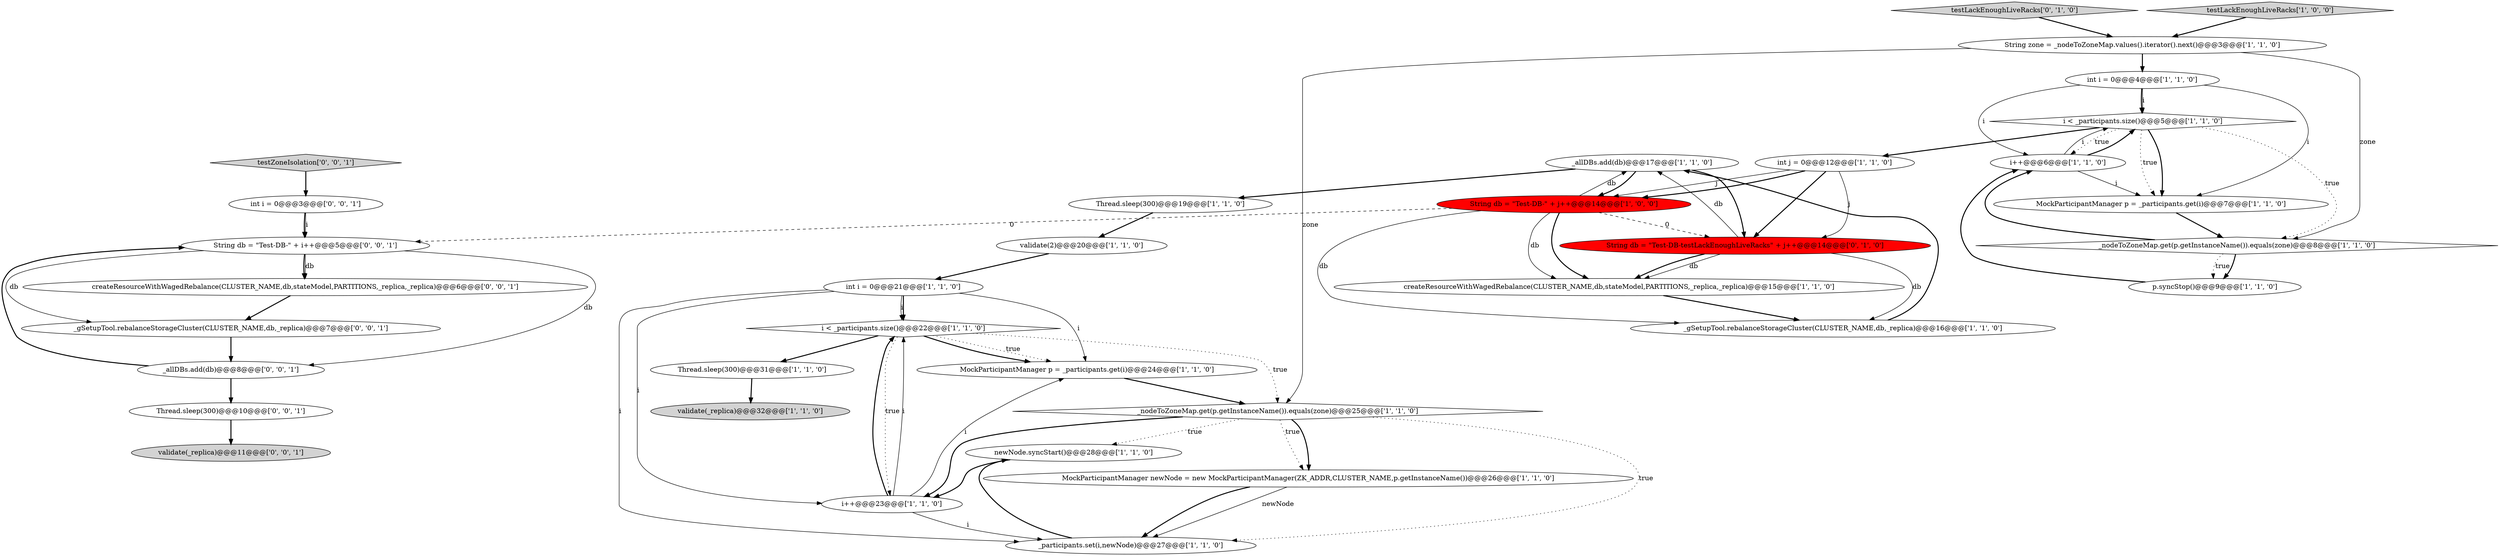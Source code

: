 digraph {
13 [style = filled, label = "i < _participants.size()@@@22@@@['1', '1', '0']", fillcolor = white, shape = diamond image = "AAA0AAABBB1BBB"];
33 [style = filled, label = "testZoneIsolation['0', '0', '1']", fillcolor = lightgray, shape = diamond image = "AAA0AAABBB3BBB"];
9 [style = filled, label = "Thread.sleep(300)@@@19@@@['1', '1', '0']", fillcolor = white, shape = ellipse image = "AAA0AAABBB1BBB"];
32 [style = filled, label = "int i = 0@@@3@@@['0', '0', '1']", fillcolor = white, shape = ellipse image = "AAA0AAABBB3BBB"];
8 [style = filled, label = "p.syncStop()@@@9@@@['1', '1', '0']", fillcolor = white, shape = ellipse image = "AAA0AAABBB1BBB"];
21 [style = filled, label = "i++@@@6@@@['1', '1', '0']", fillcolor = white, shape = ellipse image = "AAA0AAABBB1BBB"];
12 [style = filled, label = "int i = 0@@@4@@@['1', '1', '0']", fillcolor = white, shape = ellipse image = "AAA0AAABBB1BBB"];
20 [style = filled, label = "_gSetupTool.rebalanceStorageCluster(CLUSTER_NAME,db,_replica)@@@16@@@['1', '1', '0']", fillcolor = white, shape = ellipse image = "AAA0AAABBB1BBB"];
7 [style = filled, label = "newNode.syncStart()@@@28@@@['1', '1', '0']", fillcolor = white, shape = ellipse image = "AAA0AAABBB1BBB"];
19 [style = filled, label = "MockParticipantManager p = _participants.get(i)@@@24@@@['1', '1', '0']", fillcolor = white, shape = ellipse image = "AAA0AAABBB1BBB"];
2 [style = filled, label = "validate(2)@@@20@@@['1', '1', '0']", fillcolor = white, shape = ellipse image = "AAA0AAABBB1BBB"];
26 [style = filled, label = "testLackEnoughLiveRacks['0', '1', '0']", fillcolor = lightgray, shape = diamond image = "AAA0AAABBB2BBB"];
0 [style = filled, label = "MockParticipantManager p = _participants.get(i)@@@7@@@['1', '1', '0']", fillcolor = white, shape = ellipse image = "AAA0AAABBB1BBB"];
28 [style = filled, label = "String db = \"Test-DB-\" + i++@@@5@@@['0', '0', '1']", fillcolor = white, shape = ellipse image = "AAA0AAABBB3BBB"];
30 [style = filled, label = "_gSetupTool.rebalanceStorageCluster(CLUSTER_NAME,db,_replica)@@@7@@@['0', '0', '1']", fillcolor = white, shape = ellipse image = "AAA0AAABBB3BBB"];
15 [style = filled, label = "int j = 0@@@12@@@['1', '1', '0']", fillcolor = white, shape = ellipse image = "AAA0AAABBB1BBB"];
23 [style = filled, label = "Thread.sleep(300)@@@31@@@['1', '1', '0']", fillcolor = white, shape = ellipse image = "AAA0AAABBB1BBB"];
27 [style = filled, label = "_allDBs.add(db)@@@8@@@['0', '0', '1']", fillcolor = white, shape = ellipse image = "AAA0AAABBB3BBB"];
6 [style = filled, label = "i < _participants.size()@@@5@@@['1', '1', '0']", fillcolor = white, shape = diamond image = "AAA0AAABBB1BBB"];
29 [style = filled, label = "validate(_replica)@@@11@@@['0', '0', '1']", fillcolor = lightgray, shape = ellipse image = "AAA0AAABBB3BBB"];
17 [style = filled, label = "_allDBs.add(db)@@@17@@@['1', '1', '0']", fillcolor = white, shape = ellipse image = "AAA0AAABBB1BBB"];
16 [style = filled, label = "validate(_replica)@@@32@@@['1', '1', '0']", fillcolor = lightgray, shape = ellipse image = "AAA0AAABBB1BBB"];
3 [style = filled, label = "_participants.set(i,newNode)@@@27@@@['1', '1', '0']", fillcolor = white, shape = ellipse image = "AAA0AAABBB1BBB"];
22 [style = filled, label = "String zone = _nodeToZoneMap.values().iterator().next()@@@3@@@['1', '1', '0']", fillcolor = white, shape = ellipse image = "AAA0AAABBB1BBB"];
24 [style = filled, label = "_nodeToZoneMap.get(p.getInstanceName()).equals(zone)@@@25@@@['1', '1', '0']", fillcolor = white, shape = diamond image = "AAA0AAABBB1BBB"];
4 [style = filled, label = "_nodeToZoneMap.get(p.getInstanceName()).equals(zone)@@@8@@@['1', '1', '0']", fillcolor = white, shape = diamond image = "AAA0AAABBB1BBB"];
5 [style = filled, label = "createResourceWithWagedRebalance(CLUSTER_NAME,db,stateModel,PARTITIONS,_replica,_replica)@@@15@@@['1', '1', '0']", fillcolor = white, shape = ellipse image = "AAA0AAABBB1BBB"];
10 [style = filled, label = "int i = 0@@@21@@@['1', '1', '0']", fillcolor = white, shape = ellipse image = "AAA0AAABBB1BBB"];
34 [style = filled, label = "Thread.sleep(300)@@@10@@@['0', '0', '1']", fillcolor = white, shape = ellipse image = "AAA0AAABBB3BBB"];
11 [style = filled, label = "String db = \"Test-DB-\" + j++@@@14@@@['1', '0', '0']", fillcolor = red, shape = ellipse image = "AAA1AAABBB1BBB"];
18 [style = filled, label = "i++@@@23@@@['1', '1', '0']", fillcolor = white, shape = ellipse image = "AAA0AAABBB1BBB"];
31 [style = filled, label = "createResourceWithWagedRebalance(CLUSTER_NAME,db,stateModel,PARTITIONS,_replica,_replica)@@@6@@@['0', '0', '1']", fillcolor = white, shape = ellipse image = "AAA0AAABBB3BBB"];
14 [style = filled, label = "testLackEnoughLiveRacks['1', '0', '0']", fillcolor = lightgray, shape = diamond image = "AAA0AAABBB1BBB"];
1 [style = filled, label = "MockParticipantManager newNode = new MockParticipantManager(ZK_ADDR,CLUSTER_NAME,p.getInstanceName())@@@26@@@['1', '1', '0']", fillcolor = white, shape = ellipse image = "AAA0AAABBB1BBB"];
25 [style = filled, label = "String db = \"Test-DB-testLackEnoughLiveRacks\" + j++@@@14@@@['0', '1', '0']", fillcolor = red, shape = ellipse image = "AAA1AAABBB2BBB"];
17->25 [style = bold, label=""];
34->29 [style = bold, label=""];
13->24 [style = dotted, label="true"];
28->31 [style = solid, label="db"];
23->16 [style = bold, label=""];
13->18 [style = dotted, label="true"];
20->17 [style = bold, label=""];
1->3 [style = solid, label="newNode"];
24->1 [style = dotted, label="true"];
12->0 [style = solid, label="i"];
15->25 [style = solid, label="j"];
21->6 [style = bold, label=""];
5->20 [style = bold, label=""];
9->2 [style = bold, label=""];
11->5 [style = solid, label="db"];
15->25 [style = bold, label=""];
28->30 [style = solid, label="db"];
17->9 [style = bold, label=""];
28->31 [style = bold, label=""];
27->28 [style = bold, label=""];
30->27 [style = bold, label=""];
10->18 [style = solid, label="i"];
14->22 [style = bold, label=""];
1->3 [style = bold, label=""];
4->21 [style = bold, label=""];
4->8 [style = dotted, label="true"];
11->17 [style = solid, label="db"];
13->19 [style = dotted, label="true"];
6->0 [style = bold, label=""];
2->10 [style = bold, label=""];
12->6 [style = bold, label=""];
24->18 [style = bold, label=""];
25->5 [style = solid, label="db"];
10->13 [style = solid, label="i"];
18->3 [style = solid, label="i"];
6->15 [style = bold, label=""];
26->22 [style = bold, label=""];
19->24 [style = bold, label=""];
18->13 [style = solid, label="i"];
28->27 [style = solid, label="db"];
21->6 [style = solid, label="i"];
11->28 [style = dashed, label="0"];
12->6 [style = solid, label="i"];
11->20 [style = solid, label="db"];
11->5 [style = bold, label=""];
13->19 [style = bold, label=""];
27->34 [style = bold, label=""];
15->11 [style = bold, label=""];
6->4 [style = dotted, label="true"];
10->13 [style = bold, label=""];
3->7 [style = bold, label=""];
0->4 [style = bold, label=""];
22->12 [style = bold, label=""];
15->11 [style = solid, label="j"];
18->19 [style = solid, label="i"];
31->30 [style = bold, label=""];
11->25 [style = dashed, label="0"];
18->13 [style = bold, label=""];
13->23 [style = bold, label=""];
7->18 [style = bold, label=""];
8->21 [style = bold, label=""];
12->21 [style = solid, label="i"];
4->8 [style = bold, label=""];
25->5 [style = bold, label=""];
33->32 [style = bold, label=""];
32->28 [style = solid, label="i"];
24->3 [style = dotted, label="true"];
6->0 [style = dotted, label="true"];
24->1 [style = bold, label=""];
25->20 [style = solid, label="db"];
6->21 [style = dotted, label="true"];
25->17 [style = solid, label="db"];
21->0 [style = solid, label="i"];
32->28 [style = bold, label=""];
22->4 [style = solid, label="zone"];
24->7 [style = dotted, label="true"];
10->3 [style = solid, label="i"];
10->19 [style = solid, label="i"];
22->24 [style = solid, label="zone"];
17->11 [style = bold, label=""];
}
